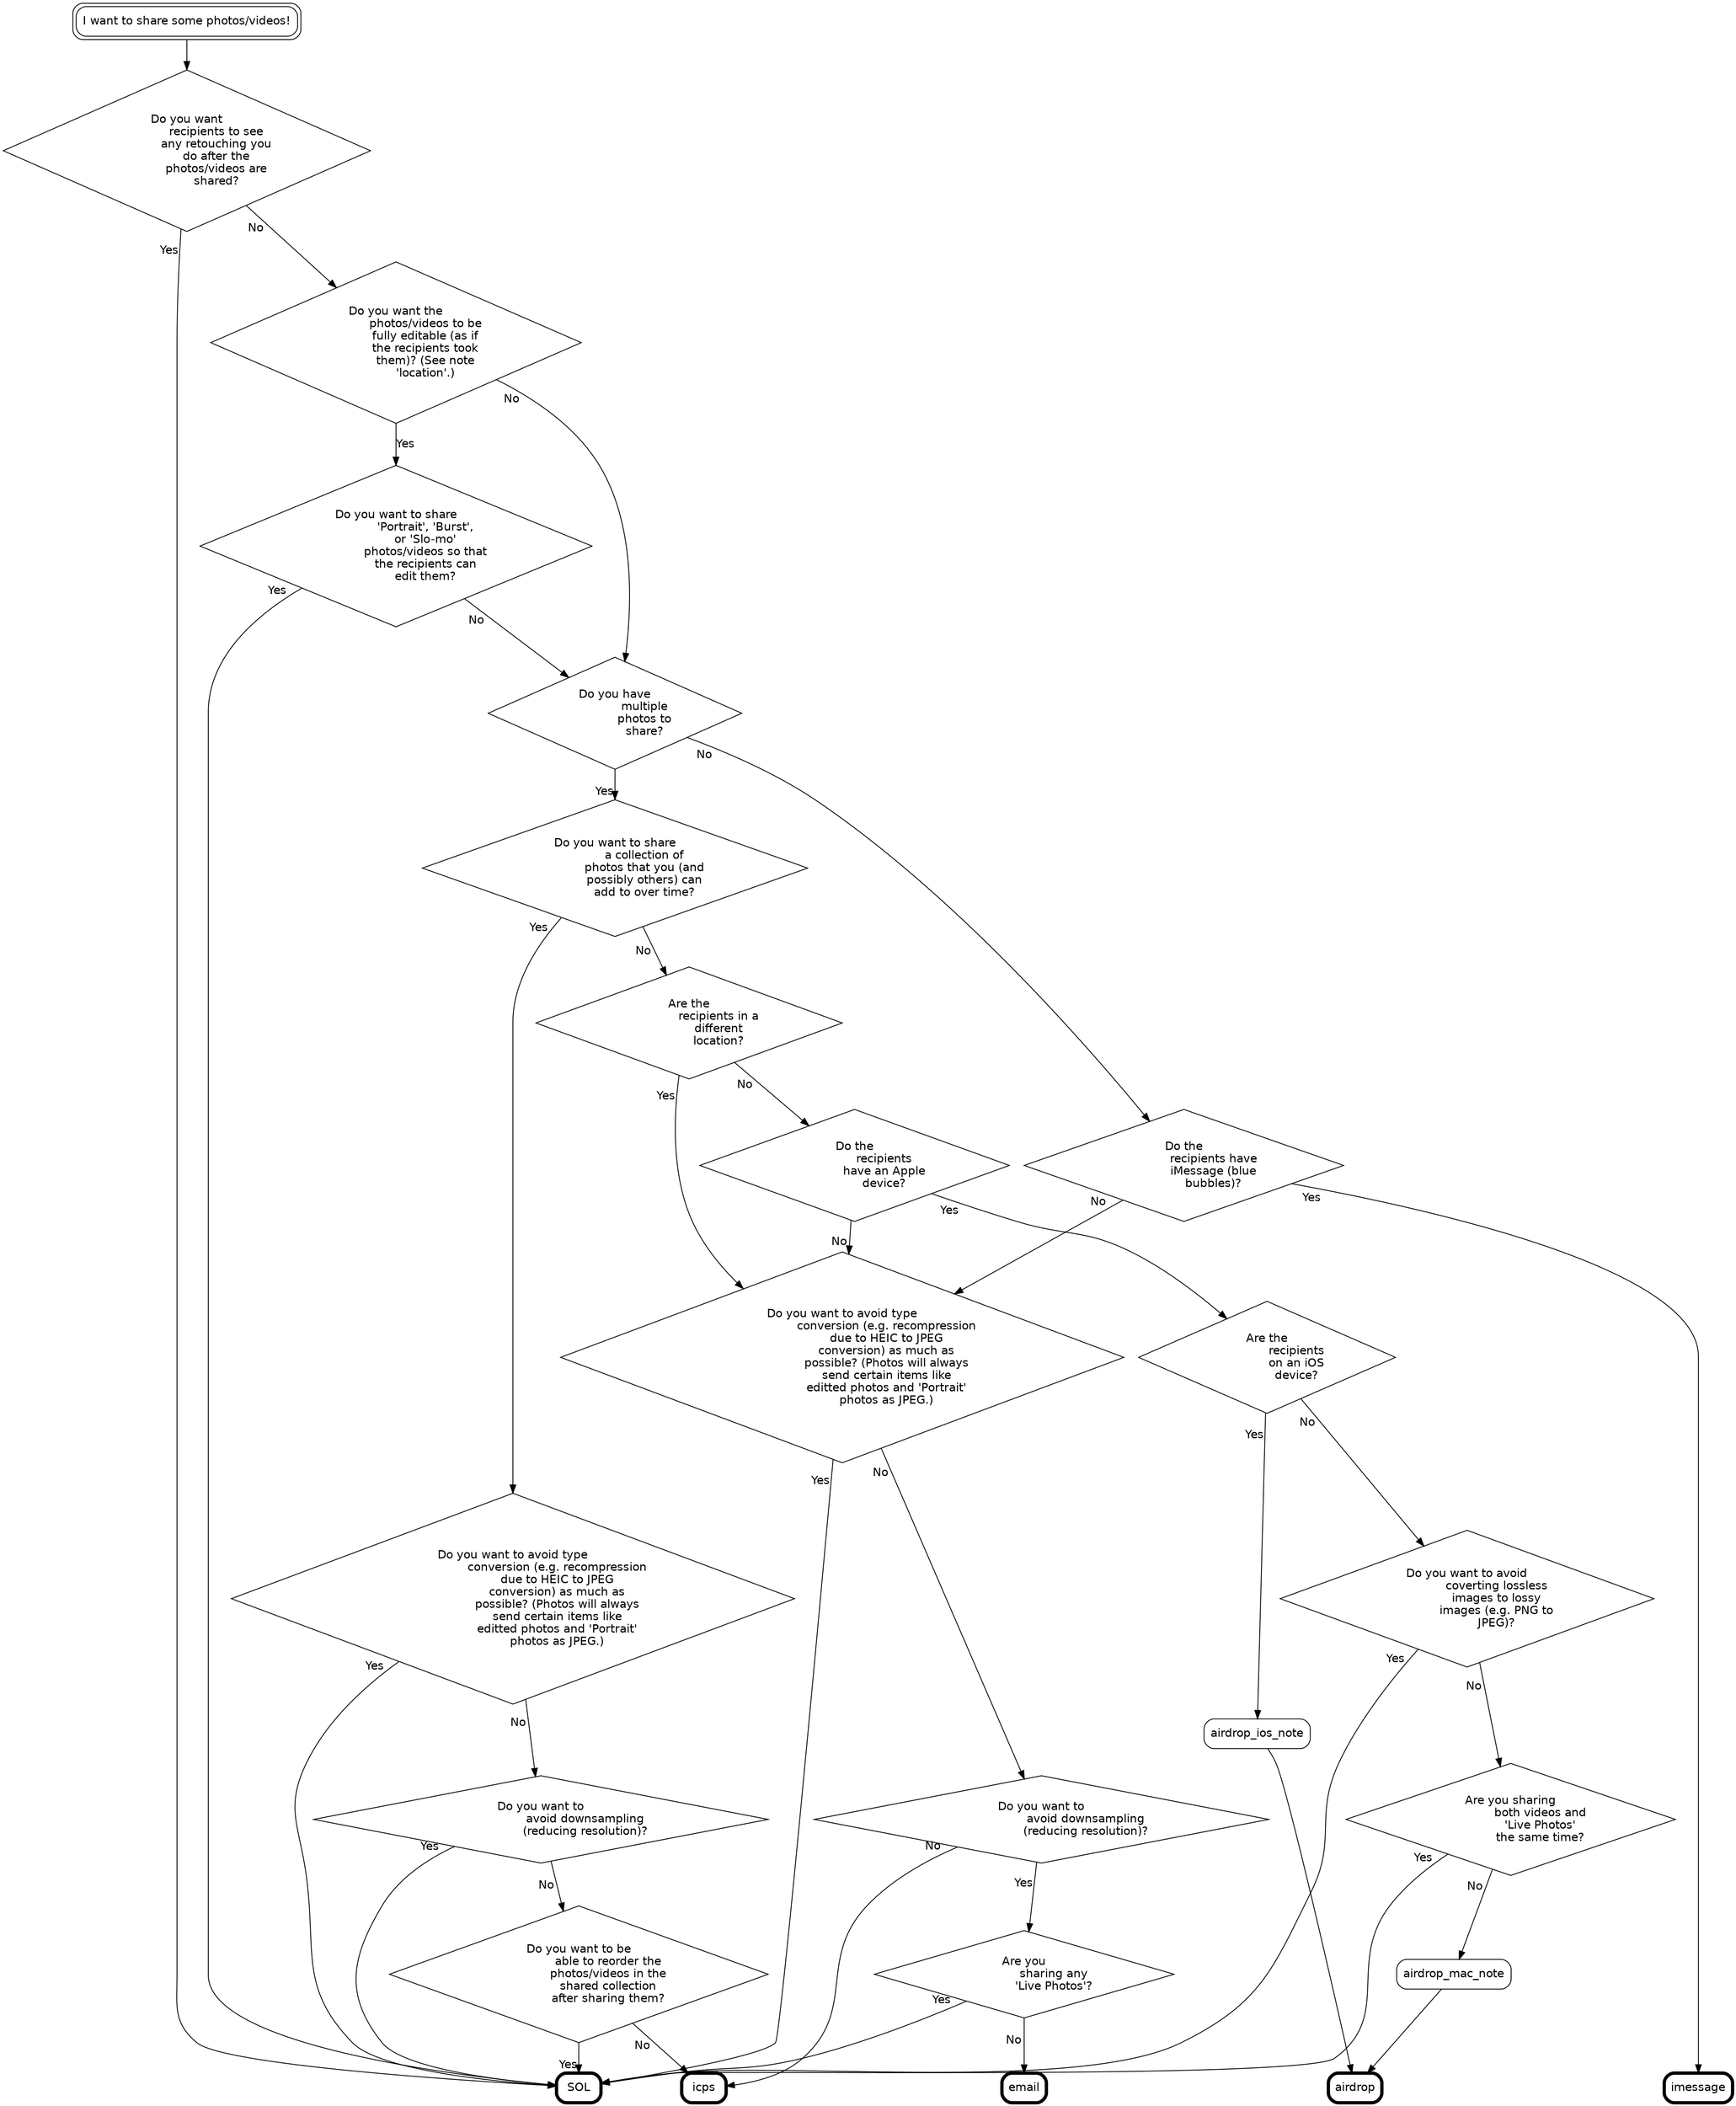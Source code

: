 // Comprehensive Guide to Sharing with Apple Photos
// list sources
// other bugs:
// burst in ios album vs mac album
// Mac siliently failed to share some items (a GIF and a time lapse) for a while.

//   System Version:	macOS 10.13.2 (17C205)
// Photos Version 3.0 (3251.12.190)

// iPhone X: 11.2.2
// iPhone 711.2
// both then: 11.2.5

digraph apple_photos {
	graph [fontname = "helvetica"];
	node [fontname = "helvetica"];
	edge [fontname = "helvetica"];

	#rankdir=LR;
	{
		node [shape=rect, style="rounded", peripheries=2];
		want_to_share [label="I want to share some photos/videos!"];
	}

	{
		node [shape=rect, style="rounded", penwidth=4];
		rank = max;
		rankdir = LR;

		SOL;
		airdrop;
		email;
		imessage;
		icps;
		// export / import (skipping for now, because this is only Mac, and also complicated by original/non wonk. And it's really not a "sharing option")

		/* SOL [label="S.O.L.
			There is no way to do this with Apple Photos."];
		// todo: have notes as to why each of these works given the choices
		airdrop [label="Use AirDrop
			AirDrop preserves ____
			___ note about processing time and related failure ___
			reconverted editted/portriat
			todo: test from-Mac videos/all types
			intermitent fail: slo-mo, screenshot lost type tag.
			from-ios-to-ios: slo-mo lost type tag.
			from-Mac-to-mac
			If you AirDrop to a Mac be sure the recipient chooses to ___ - which is not the default option - otherwise Live Photos, ____ will not send correctly.
			(If you try to AirDrop to your own Mac the photos are automatically sent to the Finder, so Live Photos, ____ will never send correctly.)"];
		email [label="Send via Email
			w/ maildrop, w/ actual size
			note about actual size, JPEG conversion, lossy special types"];
		imessage [label="Send via iMessage
			todo: types check (inc PNG -> JPEG)
			make sure not to MMS"];
		icps [label="Send via iCloud Photo Sharing
			todo: note about public links, as needed
			steps for limits: https://support.apple.com/en-us/HT202786, https://support.apple.com/en-us/HT202299
			lossy"]; */

		//SOL -> icps -> airdrop -> email -> imessage [ style=invis ];
	}

	node [shape=diamond];

	want_to_share -> retouch;

	retouch [label="Do you want
		recipients to see
		any retouching you
		do after the
		photos/videos are
		shared?"];
	editable [label="Do you want the
		photos/videos to be
		fully editable (as if
		the recipients took
		them)? (See note
		'location'.)"];
	editable_portrait_etc [label="Do you want to share
		'Portrait', 'Burst',
		or 'Slo-mo'
		photos/videos so that
		the recipients can
		edit them?"];
	multiple_photos [label="Do you have
		multiple
		photos to
		share?"];
	want_collection [label="Do you want to share
		a collection of
		photos that you (and
		possibly others) can
		add to over time?"];
	{
		node [label="Do you want to avoid type
			conversion (e.g. recompression
			due to HEIC to JPEG
			conversion) as much as
			possible? (Photos will always
			send certain items like
			editted photos and 'Portrait'
			photos as JPEG.)"]; # todo: note on how to set such up, less quality, larger size. should test editted video
		avoid_convert_type_lossy_to_lossy__collection;
		avoid_convert_type_lossy_to_lossy;
	}
	reordering [label="Do you want to be
		able to reorder the
		photos/videos in the
		shared collection
		after sharing them?"];
	{
		node [label="Do you want to
			avoid downsampling
			(reducing resolution)?"];
		avoid_downres__collection;
		avoid_downres;
	}
	have_apple__imessage [label="Do the
		recipients have
		iMessage (blue
		bubbles)?"]; // are you sure everyone has an apple device
	far_away [label="Are the
		recipients in a
		different
		location?"];
	have_apple__airdrop [label="Do the
		recipients
		have an Apple
		device?"];
	have_live_photo_etc__avoid_downres [label="Are you
		sharing any
		'Live Photos'?"];
	airdrop__to_ios [label="Are the
		recipients
		on an iOS
		device?"];
	airdrop_ios_note [shape=rect, style="rounded"]; // certain type's metadata lost
	airdrop_mac_lossy [label="Do you want to avoid
		coverting lossless
		images to lossy
		images (e.g. PNG to
		JPEG)?"];
	airdrop_mac_mixed [label="Are you sharing
		both videos and
		'Live Photos'
		the same time?"];
	airdrop_mac_note [shape=rect, style="rounded"]; // if photo/live: choose "Photos". if videos, can use finder, and drag into Photos, but certain metadata will be lost


	retouch -> editable [taillabel="No" labeldistance=3];
	retouch -> SOL [taillabel="Yes" labeldistance=3];

	editable -> multiple_photos [taillabel="No" labeldistance=3];
	editable -> editable_portrait_etc [label=Yes];

	editable_portrait_etc -> multiple_photos [taillabel="No" labeldistance=3];
	editable_portrait_etc -> SOL [taillabel="Yes" labeldistance=3];

	multiple_photos -> have_apple__imessage [taillabel="No" labeldistance=3];
	multiple_photos -> want_collection [taillabel="Yes" labeldistance=3];

	want_collection -> far_away [taillabel="No" labeldistance=3];
	want_collection -> avoid_convert_type_lossy_to_lossy__collection [taillabel="Yes" labeldistance=3];

	avoid_convert_type_lossy_to_lossy__collection -> avoid_downres__collection [taillabel="No" labeldistance=3];
	avoid_convert_type_lossy_to_lossy__collection -> SOL [taillabel="Yes" labeldistance=3];

	avoid_downres__collection -> reordering [taillabel="No" labeldistance=3];
	avoid_downres__collection -> SOL [taillabel="Yes" labeldistance=3];

	reordering -> icps [taillabel="No" labeldistance=3];
	reordering -> SOL [taillabel="Yes" labeldistance=3];

	have_apple__imessage -> avoid_convert_type_lossy_to_lossy [taillabel="No" labeldistance=3];
	have_apple__imessage -> imessage [taillabel="Yes" labeldistance=3];

	far_away -> have_apple__airdrop [taillabel="No" labeldistance=3];
	far_away -> avoid_convert_type_lossy_to_lossy [taillabel="Yes" labeldistance=3];

	have_apple__airdrop -> avoid_convert_type_lossy_to_lossy [taillabel="No" labeldistance=3];
	have_apple__airdrop -> airdrop__to_ios [taillabel="Yes" labeldistance=3];

	airdrop__to_ios -> airdrop_mac_lossy [taillabel="No" labeldistance=3];
	airdrop__to_ios -> airdrop_ios_note [taillabel="Yes" labeldistance=3];

	airdrop_ios_note -> airdrop;

	airdrop_mac_lossy -> airdrop_mac_mixed [taillabel="No" labeldistance=3];
	airdrop_mac_lossy -> SOL [taillabel="Yes" labeldistance=3];

	airdrop_mac_mixed -> airdrop_mac_note [taillabel="No" labeldistance=3];
	airdrop_mac_mixed -> SOL [taillabel="Yes" labeldistance=3];

	airdrop_mac_note -> airdrop;

	avoid_convert_type_lossy_to_lossy -> avoid_downres [taillabel="No" labeldistance=3];
	avoid_convert_type_lossy_to_lossy -> SOL [taillabel="Yes" labeldistance=3];

	avoid_downres -> icps [taillabel="No" labeldistance=3];
	avoid_downres -> have_live_photo_etc__avoid_downres [taillabel="Yes" labeldistance=3];

	have_live_photo_etc__avoid_downres -> email [taillabel="No" labeldistance=3]; // todo: add recipient device check
	have_live_photo_etc__avoid_downres -> SOL [taillabel="Yes" labeldistance=3];


	/* {
		rank = same;
		have_apple__imessage -> want_collection [ style=invis ];
		rankdir = LR;
	}

	{
		rank = same;
		have_live_photo_etc__avoid_downres -> icps [ style=invis ];
		rankdir = LR;
	} */




}

// taillabel, headlabel, lp

